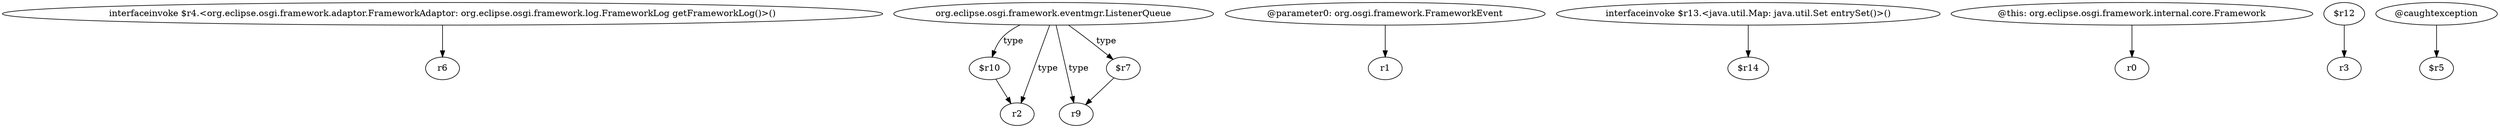 digraph g {
0[label="interfaceinvoke $r4.<org.eclipse.osgi.framework.adaptor.FrameworkAdaptor: org.eclipse.osgi.framework.log.FrameworkLog getFrameworkLog()>()"]
1[label="r6"]
0->1[label=""]
2[label="$r10"]
3[label="r2"]
2->3[label=""]
4[label="org.eclipse.osgi.framework.eventmgr.ListenerQueue"]
4->3[label="type"]
5[label="@parameter0: org.osgi.framework.FrameworkEvent"]
6[label="r1"]
5->6[label=""]
7[label="interfaceinvoke $r13.<java.util.Map: java.util.Set entrySet()>()"]
8[label="$r14"]
7->8[label=""]
9[label="@this: org.eclipse.osgi.framework.internal.core.Framework"]
10[label="r0"]
9->10[label=""]
11[label="r9"]
4->11[label="type"]
12[label="$r7"]
4->12[label="type"]
13[label="$r12"]
14[label="r3"]
13->14[label=""]
15[label="@caughtexception"]
16[label="$r5"]
15->16[label=""]
12->11[label=""]
4->2[label="type"]
}